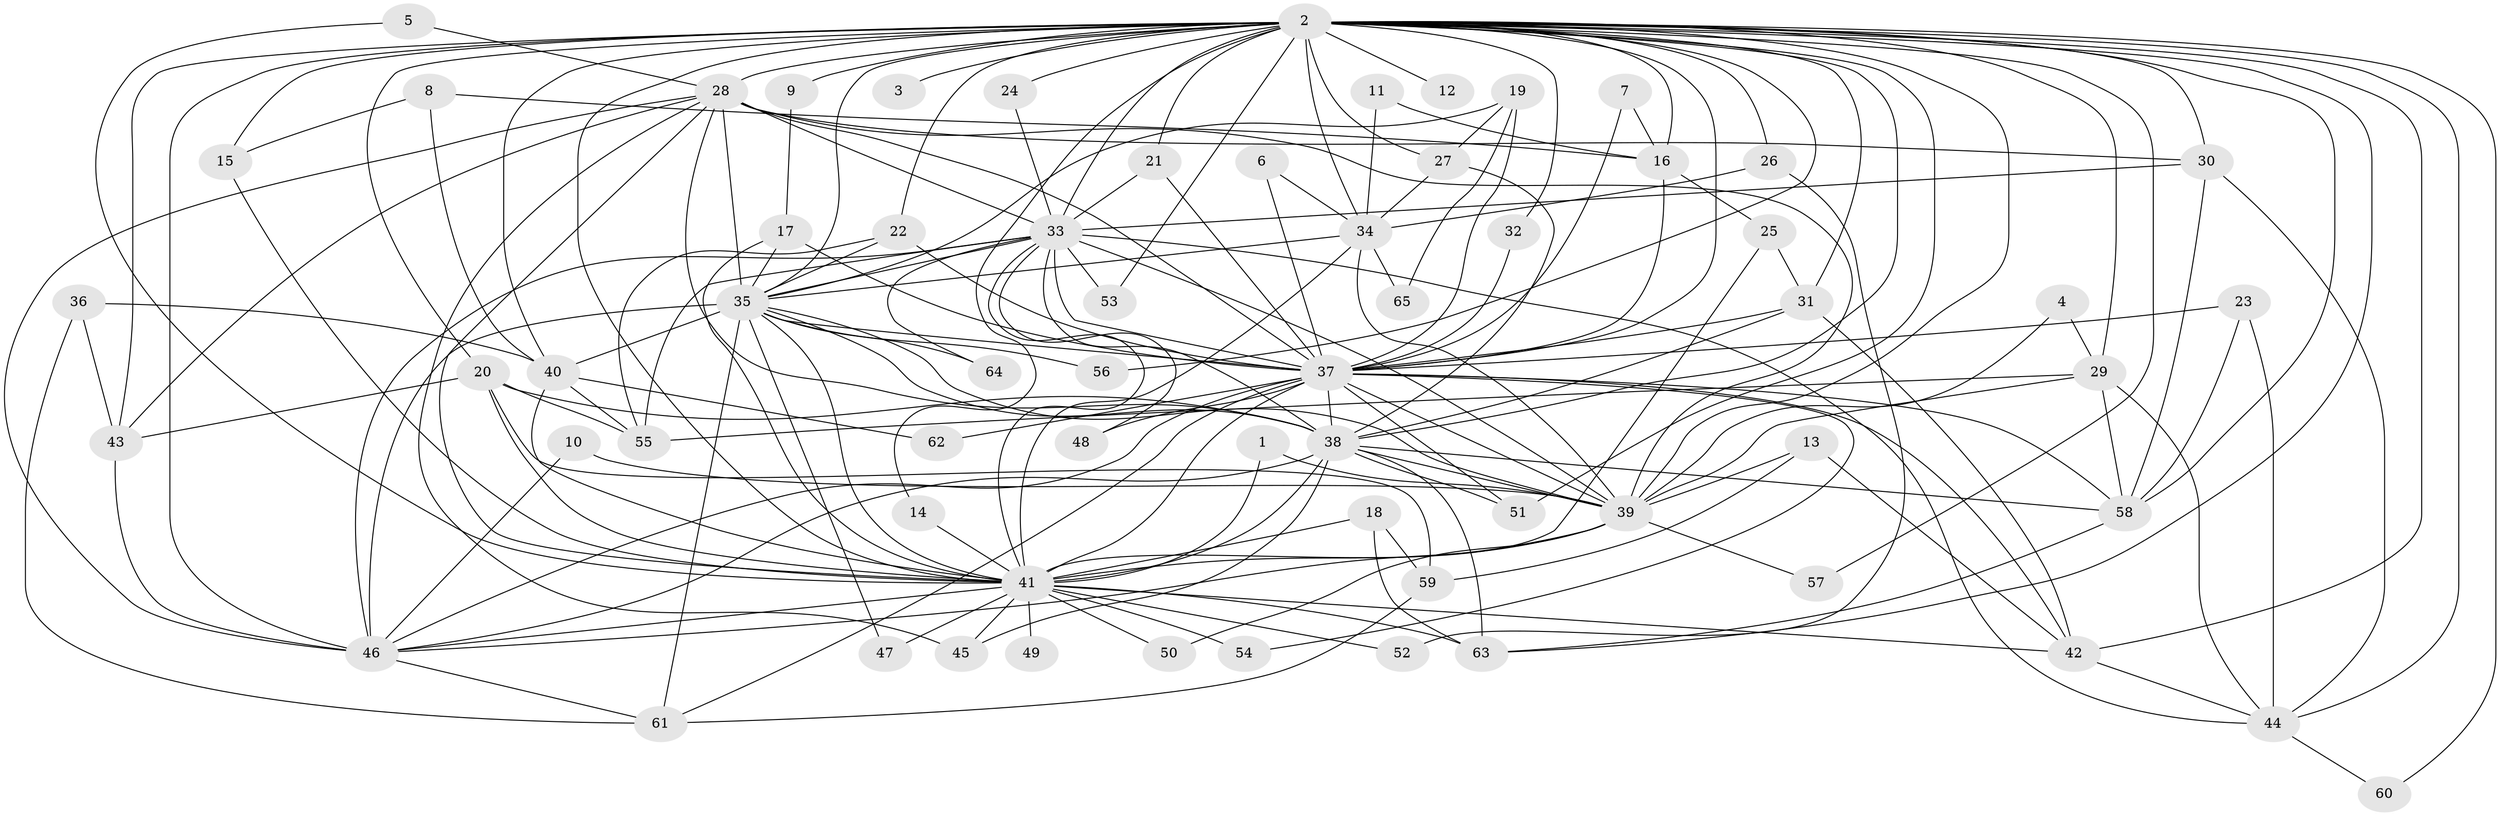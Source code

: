// original degree distribution, {25: 0.007751937984496124, 35: 0.007751937984496124, 19: 0.023255813953488372, 31: 0.007751937984496124, 20: 0.007751937984496124, 14: 0.015503875968992248, 33: 0.007751937984496124, 9: 0.007751937984496124, 6: 0.031007751937984496, 3: 0.2248062015503876, 5: 0.023255813953488372, 2: 0.5271317829457365, 7: 0.015503875968992248, 4: 0.08527131782945736, 8: 0.007751937984496124}
// Generated by graph-tools (version 1.1) at 2025/25/03/09/25 03:25:53]
// undirected, 65 vertices, 180 edges
graph export_dot {
graph [start="1"]
  node [color=gray90,style=filled];
  1;
  2;
  3;
  4;
  5;
  6;
  7;
  8;
  9;
  10;
  11;
  12;
  13;
  14;
  15;
  16;
  17;
  18;
  19;
  20;
  21;
  22;
  23;
  24;
  25;
  26;
  27;
  28;
  29;
  30;
  31;
  32;
  33;
  34;
  35;
  36;
  37;
  38;
  39;
  40;
  41;
  42;
  43;
  44;
  45;
  46;
  47;
  48;
  49;
  50;
  51;
  52;
  53;
  54;
  55;
  56;
  57;
  58;
  59;
  60;
  61;
  62;
  63;
  64;
  65;
  1 -- 39 [weight=1.0];
  1 -- 41 [weight=1.0];
  2 -- 3 [weight=2.0];
  2 -- 9 [weight=1.0];
  2 -- 12 [weight=2.0];
  2 -- 14 [weight=1.0];
  2 -- 15 [weight=1.0];
  2 -- 16 [weight=2.0];
  2 -- 20 [weight=1.0];
  2 -- 21 [weight=1.0];
  2 -- 22 [weight=1.0];
  2 -- 24 [weight=2.0];
  2 -- 26 [weight=2.0];
  2 -- 27 [weight=1.0];
  2 -- 28 [weight=3.0];
  2 -- 29 [weight=2.0];
  2 -- 30 [weight=2.0];
  2 -- 31 [weight=1.0];
  2 -- 32 [weight=1.0];
  2 -- 33 [weight=3.0];
  2 -- 34 [weight=2.0];
  2 -- 35 [weight=2.0];
  2 -- 37 [weight=2.0];
  2 -- 38 [weight=3.0];
  2 -- 39 [weight=3.0];
  2 -- 40 [weight=1.0];
  2 -- 41 [weight=3.0];
  2 -- 42 [weight=1.0];
  2 -- 43 [weight=1.0];
  2 -- 44 [weight=1.0];
  2 -- 46 [weight=3.0];
  2 -- 51 [weight=1.0];
  2 -- 53 [weight=1.0];
  2 -- 56 [weight=1.0];
  2 -- 57 [weight=1.0];
  2 -- 58 [weight=1.0];
  2 -- 60 [weight=1.0];
  2 -- 63 [weight=1.0];
  4 -- 29 [weight=1.0];
  4 -- 39 [weight=1.0];
  5 -- 28 [weight=1.0];
  5 -- 41 [weight=1.0];
  6 -- 34 [weight=1.0];
  6 -- 37 [weight=1.0];
  7 -- 16 [weight=1.0];
  7 -- 37 [weight=1.0];
  8 -- 15 [weight=1.0];
  8 -- 16 [weight=1.0];
  8 -- 40 [weight=1.0];
  9 -- 17 [weight=1.0];
  10 -- 39 [weight=1.0];
  10 -- 46 [weight=1.0];
  11 -- 16 [weight=1.0];
  11 -- 34 [weight=1.0];
  13 -- 39 [weight=1.0];
  13 -- 42 [weight=1.0];
  13 -- 59 [weight=1.0];
  14 -- 41 [weight=1.0];
  15 -- 41 [weight=1.0];
  16 -- 25 [weight=1.0];
  16 -- 37 [weight=1.0];
  17 -- 35 [weight=1.0];
  17 -- 37 [weight=1.0];
  17 -- 41 [weight=1.0];
  18 -- 41 [weight=1.0];
  18 -- 59 [weight=1.0];
  18 -- 63 [weight=1.0];
  19 -- 27 [weight=1.0];
  19 -- 35 [weight=2.0];
  19 -- 37 [weight=1.0];
  19 -- 65 [weight=1.0];
  20 -- 38 [weight=1.0];
  20 -- 41 [weight=1.0];
  20 -- 43 [weight=1.0];
  20 -- 55 [weight=1.0];
  20 -- 59 [weight=1.0];
  21 -- 33 [weight=1.0];
  21 -- 37 [weight=1.0];
  22 -- 35 [weight=1.0];
  22 -- 37 [weight=1.0];
  22 -- 55 [weight=1.0];
  23 -- 37 [weight=1.0];
  23 -- 44 [weight=1.0];
  23 -- 58 [weight=1.0];
  24 -- 33 [weight=1.0];
  25 -- 31 [weight=1.0];
  25 -- 41 [weight=1.0];
  26 -- 34 [weight=1.0];
  26 -- 52 [weight=1.0];
  27 -- 34 [weight=1.0];
  27 -- 38 [weight=1.0];
  28 -- 30 [weight=1.0];
  28 -- 33 [weight=1.0];
  28 -- 35 [weight=1.0];
  28 -- 37 [weight=1.0];
  28 -- 38 [weight=1.0];
  28 -- 39 [weight=1.0];
  28 -- 41 [weight=1.0];
  28 -- 43 [weight=1.0];
  28 -- 45 [weight=1.0];
  28 -- 46 [weight=1.0];
  29 -- 39 [weight=1.0];
  29 -- 44 [weight=1.0];
  29 -- 55 [weight=1.0];
  29 -- 58 [weight=1.0];
  30 -- 33 [weight=1.0];
  30 -- 44 [weight=1.0];
  30 -- 58 [weight=1.0];
  31 -- 37 [weight=1.0];
  31 -- 38 [weight=1.0];
  31 -- 42 [weight=1.0];
  32 -- 37 [weight=1.0];
  33 -- 35 [weight=1.0];
  33 -- 37 [weight=2.0];
  33 -- 38 [weight=1.0];
  33 -- 39 [weight=1.0];
  33 -- 41 [weight=1.0];
  33 -- 44 [weight=1.0];
  33 -- 46 [weight=1.0];
  33 -- 48 [weight=1.0];
  33 -- 53 [weight=1.0];
  33 -- 55 [weight=1.0];
  33 -- 64 [weight=1.0];
  34 -- 35 [weight=1.0];
  34 -- 39 [weight=1.0];
  34 -- 41 [weight=1.0];
  34 -- 65 [weight=1.0];
  35 -- 37 [weight=2.0];
  35 -- 38 [weight=1.0];
  35 -- 39 [weight=1.0];
  35 -- 40 [weight=3.0];
  35 -- 41 [weight=1.0];
  35 -- 46 [weight=1.0];
  35 -- 47 [weight=1.0];
  35 -- 56 [weight=1.0];
  35 -- 61 [weight=1.0];
  35 -- 64 [weight=1.0];
  36 -- 40 [weight=1.0];
  36 -- 43 [weight=1.0];
  36 -- 61 [weight=1.0];
  37 -- 38 [weight=3.0];
  37 -- 39 [weight=2.0];
  37 -- 41 [weight=3.0];
  37 -- 42 [weight=1.0];
  37 -- 46 [weight=2.0];
  37 -- 48 [weight=1.0];
  37 -- 51 [weight=1.0];
  37 -- 54 [weight=1.0];
  37 -- 58 [weight=1.0];
  37 -- 61 [weight=1.0];
  37 -- 62 [weight=1.0];
  38 -- 39 [weight=2.0];
  38 -- 41 [weight=2.0];
  38 -- 45 [weight=1.0];
  38 -- 46 [weight=1.0];
  38 -- 51 [weight=1.0];
  38 -- 58 [weight=1.0];
  38 -- 63 [weight=1.0];
  39 -- 41 [weight=1.0];
  39 -- 46 [weight=1.0];
  39 -- 50 [weight=1.0];
  39 -- 57 [weight=2.0];
  40 -- 41 [weight=1.0];
  40 -- 55 [weight=1.0];
  40 -- 62 [weight=1.0];
  41 -- 42 [weight=1.0];
  41 -- 45 [weight=1.0];
  41 -- 46 [weight=1.0];
  41 -- 47 [weight=1.0];
  41 -- 49 [weight=1.0];
  41 -- 50 [weight=1.0];
  41 -- 52 [weight=1.0];
  41 -- 54 [weight=1.0];
  41 -- 63 [weight=1.0];
  42 -- 44 [weight=1.0];
  43 -- 46 [weight=1.0];
  44 -- 60 [weight=1.0];
  46 -- 61 [weight=1.0];
  58 -- 63 [weight=1.0];
  59 -- 61 [weight=1.0];
}
